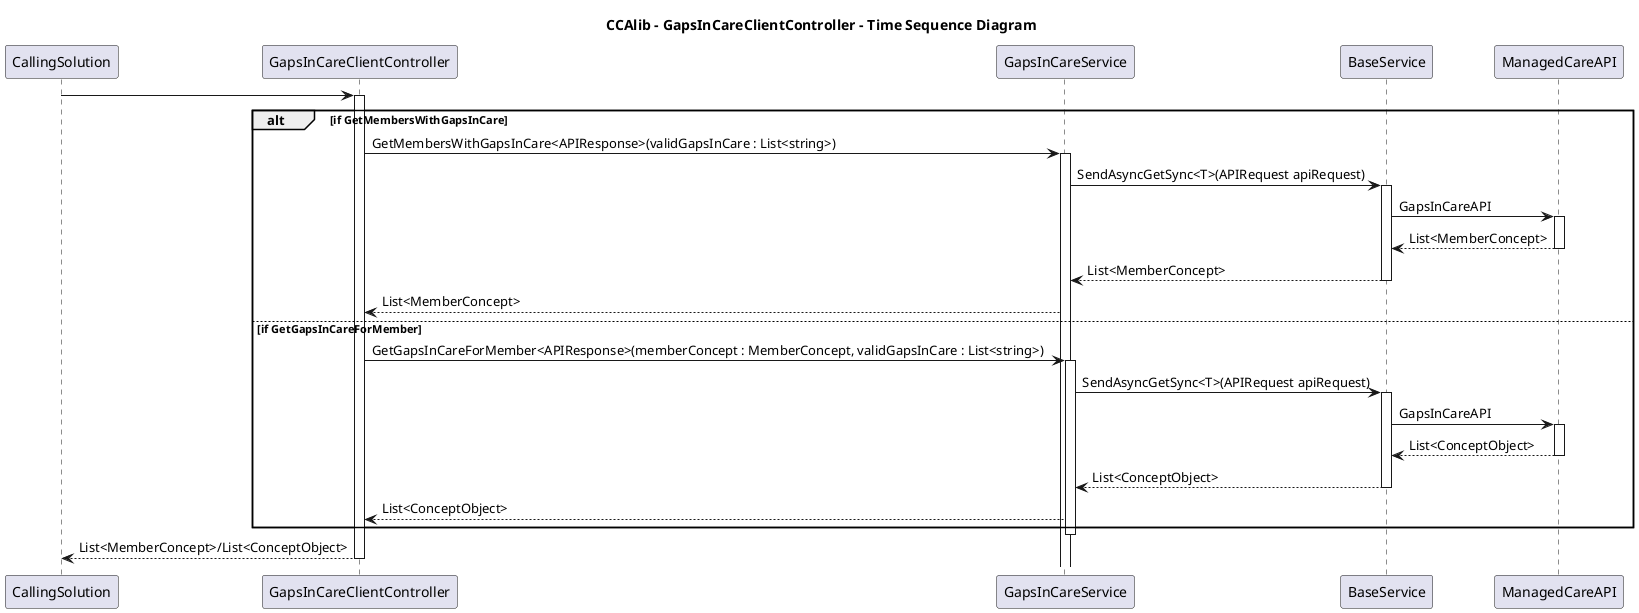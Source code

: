 @startuml
title "CCAlib - GapsInCareClientController - Time Sequence Diagram"


CallingSolution -> GapsInCareClientController

activate GapsInCareClientController

alt if GetMembersWithGapsInCare
    GapsInCareClientController -> GapsInCareService : GetMembersWithGapsInCare<APIResponse>(validGapsInCare : List<string>)

    activate GapsInCareService

    GapsInCareService -> BaseService : SendAsyncGetSync<T>(APIRequest apiRequest)

    activate BaseService

    BaseService -> ManagedCareAPI : GapsInCareAPI

    activate ManagedCareAPI

    ManagedCareAPI --> BaseService : List<MemberConcept>

    deactivate ManagedCareAPI

    BaseService --> GapsInCareService : List<MemberConcept>

    deactivate BaseService

    GapsInCareService --> GapsInCareClientController : List<MemberConcept>
else if GetGapsInCareForMember
    GapsInCareClientController -> GapsInCareService : GetGapsInCareForMember<APIResponse>(memberConcept : MemberConcept, validGapsInCare : List<string>)

    activate GapsInCareService

    GapsInCareService -> BaseService : SendAsyncGetSync<T>(APIRequest apiRequest)

    activate BaseService

    BaseService -> ManagedCareAPI : GapsInCareAPI

    activate ManagedCareAPI

    ManagedCareAPI --> BaseService : List<ConceptObject>

    deactivate ManagedCareAPI

    BaseService --> GapsInCareService : List<ConceptObject>

    deactivate BaseService

    GapsInCareService --> GapsInCareClientController : List<ConceptObject>
end

deactivate GapsInCareService

GapsInCareClientController --> CallingSolution : List<MemberConcept>/List<ConceptObject>

deactivate GapsInCareClientController

deactivate CallingSolution

@enduml